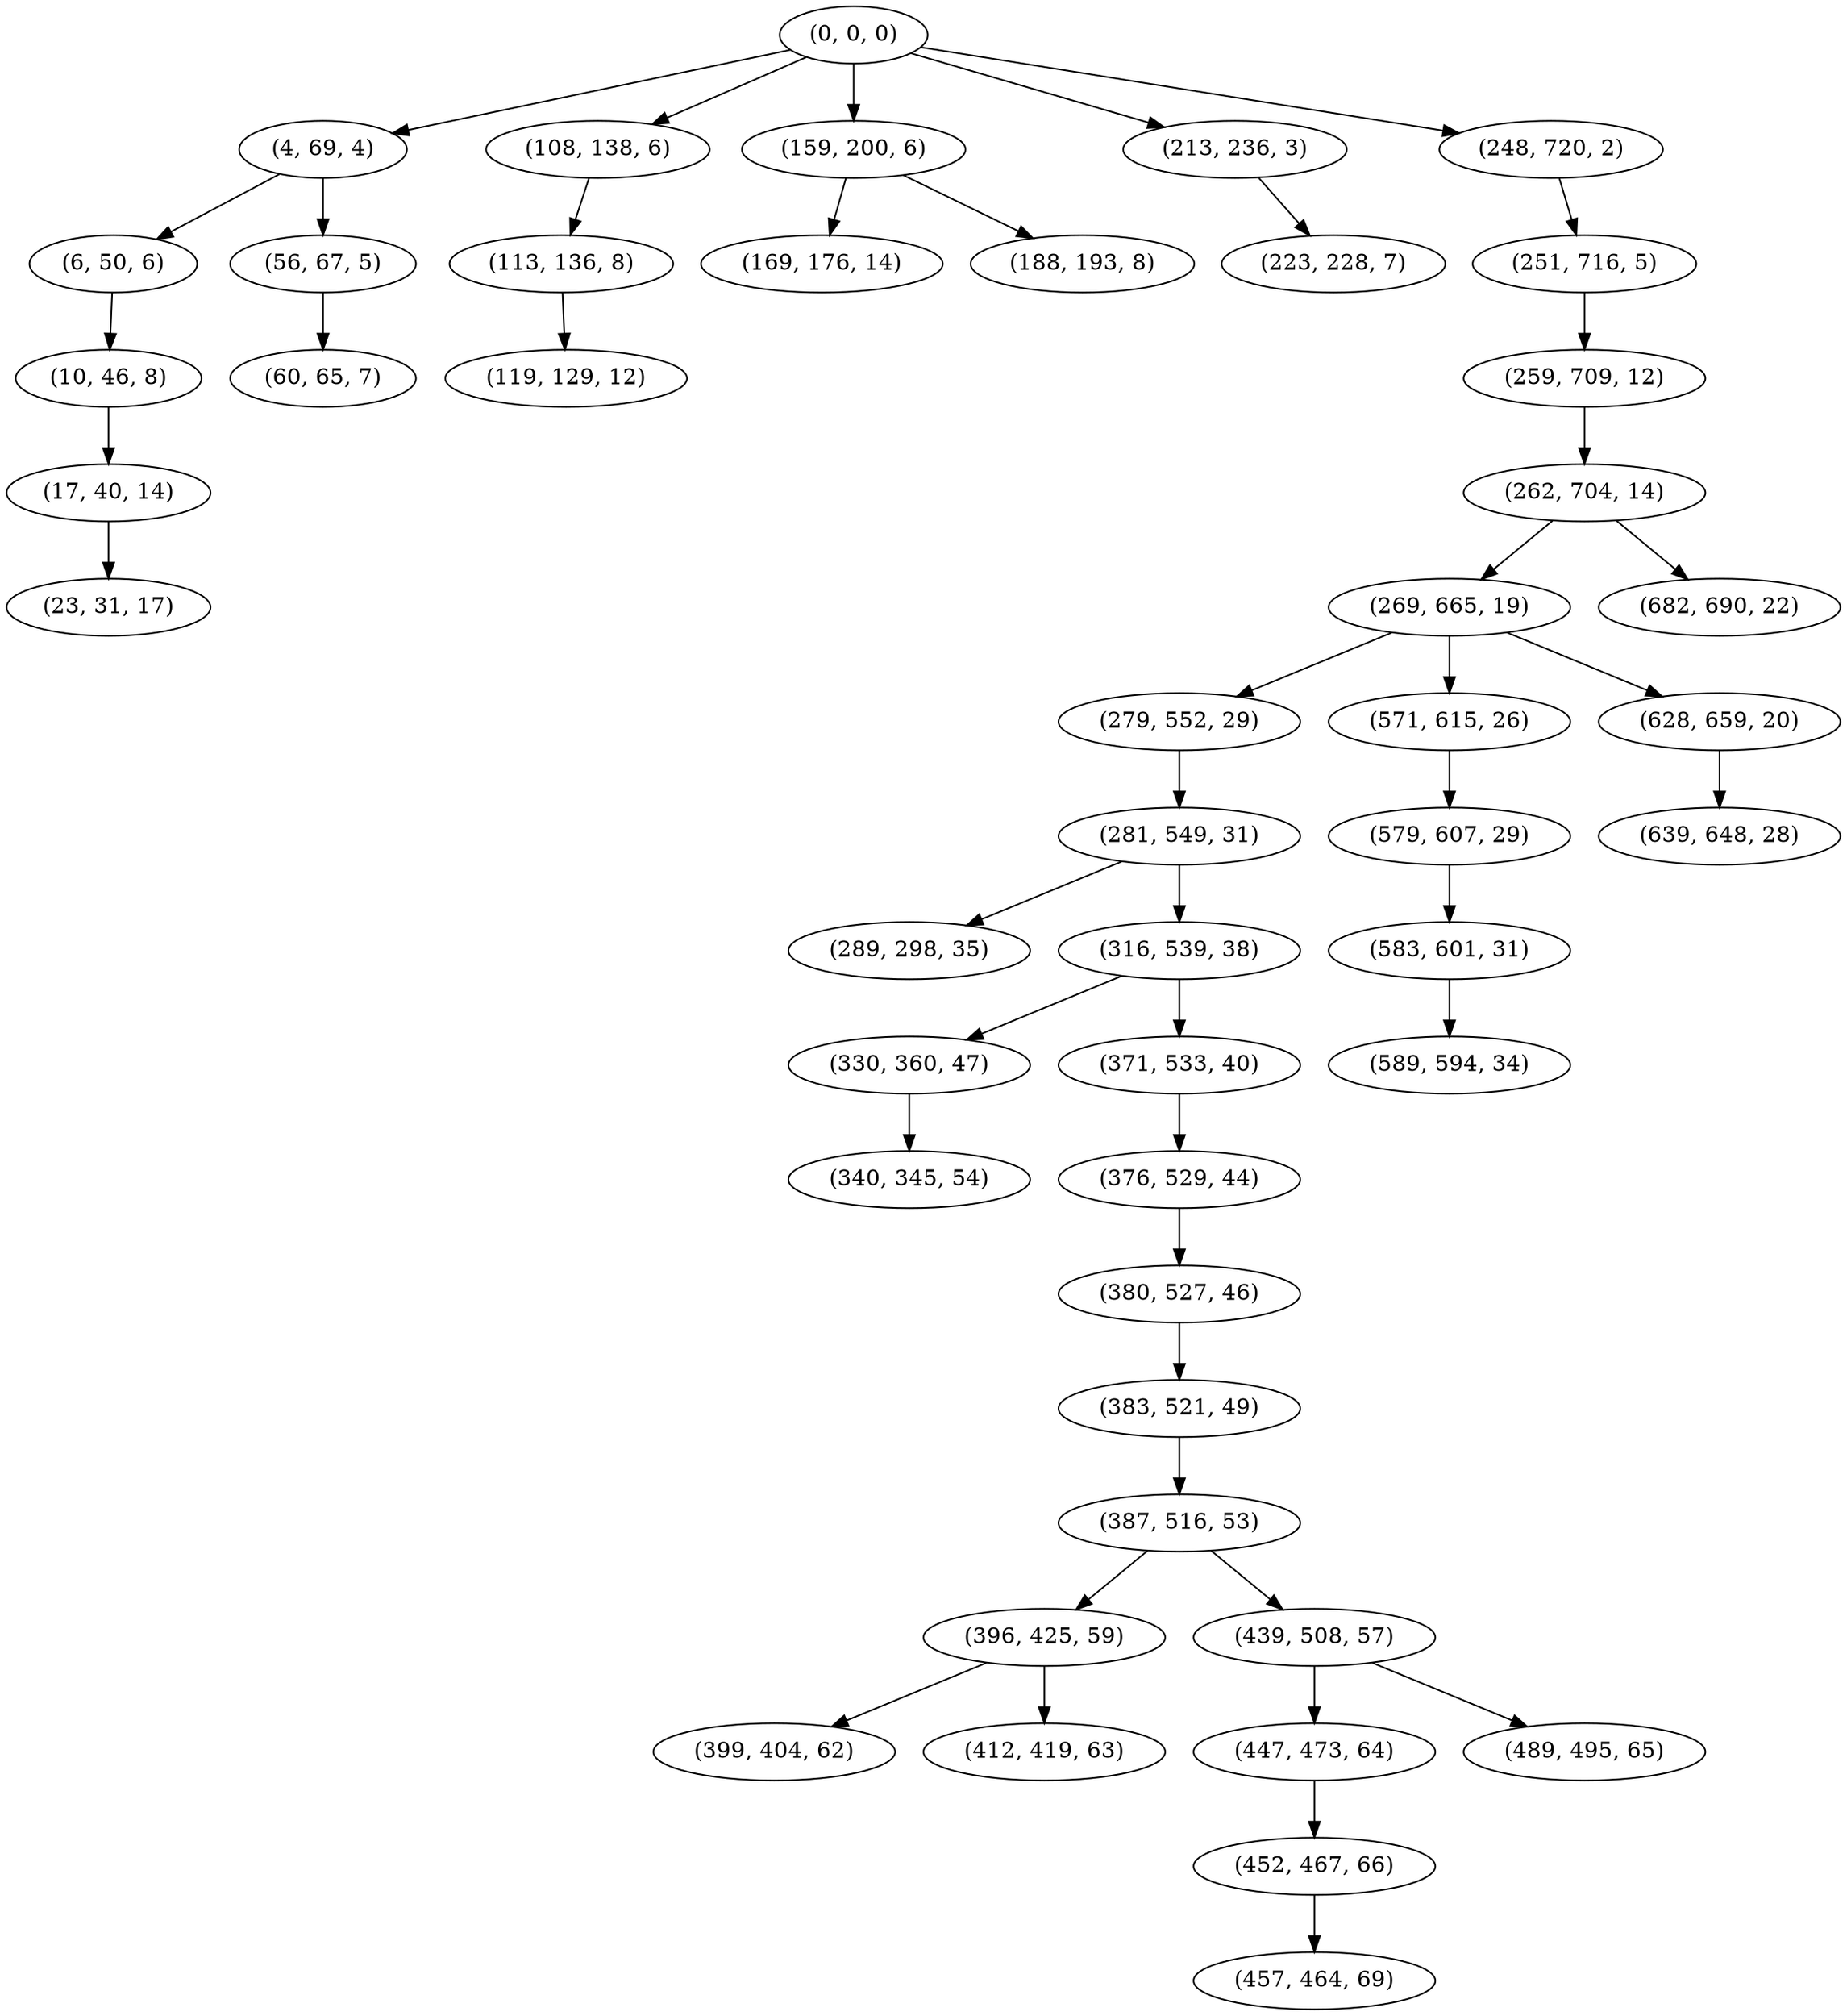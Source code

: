 digraph tree {
    "(0, 0, 0)";
    "(4, 69, 4)";
    "(6, 50, 6)";
    "(10, 46, 8)";
    "(17, 40, 14)";
    "(23, 31, 17)";
    "(56, 67, 5)";
    "(60, 65, 7)";
    "(108, 138, 6)";
    "(113, 136, 8)";
    "(119, 129, 12)";
    "(159, 200, 6)";
    "(169, 176, 14)";
    "(188, 193, 8)";
    "(213, 236, 3)";
    "(223, 228, 7)";
    "(248, 720, 2)";
    "(251, 716, 5)";
    "(259, 709, 12)";
    "(262, 704, 14)";
    "(269, 665, 19)";
    "(279, 552, 29)";
    "(281, 549, 31)";
    "(289, 298, 35)";
    "(316, 539, 38)";
    "(330, 360, 47)";
    "(340, 345, 54)";
    "(371, 533, 40)";
    "(376, 529, 44)";
    "(380, 527, 46)";
    "(383, 521, 49)";
    "(387, 516, 53)";
    "(396, 425, 59)";
    "(399, 404, 62)";
    "(412, 419, 63)";
    "(439, 508, 57)";
    "(447, 473, 64)";
    "(452, 467, 66)";
    "(457, 464, 69)";
    "(489, 495, 65)";
    "(571, 615, 26)";
    "(579, 607, 29)";
    "(583, 601, 31)";
    "(589, 594, 34)";
    "(628, 659, 20)";
    "(639, 648, 28)";
    "(682, 690, 22)";
    "(0, 0, 0)" -> "(4, 69, 4)";
    "(0, 0, 0)" -> "(108, 138, 6)";
    "(0, 0, 0)" -> "(159, 200, 6)";
    "(0, 0, 0)" -> "(213, 236, 3)";
    "(0, 0, 0)" -> "(248, 720, 2)";
    "(4, 69, 4)" -> "(6, 50, 6)";
    "(4, 69, 4)" -> "(56, 67, 5)";
    "(6, 50, 6)" -> "(10, 46, 8)";
    "(10, 46, 8)" -> "(17, 40, 14)";
    "(17, 40, 14)" -> "(23, 31, 17)";
    "(56, 67, 5)" -> "(60, 65, 7)";
    "(108, 138, 6)" -> "(113, 136, 8)";
    "(113, 136, 8)" -> "(119, 129, 12)";
    "(159, 200, 6)" -> "(169, 176, 14)";
    "(159, 200, 6)" -> "(188, 193, 8)";
    "(213, 236, 3)" -> "(223, 228, 7)";
    "(248, 720, 2)" -> "(251, 716, 5)";
    "(251, 716, 5)" -> "(259, 709, 12)";
    "(259, 709, 12)" -> "(262, 704, 14)";
    "(262, 704, 14)" -> "(269, 665, 19)";
    "(262, 704, 14)" -> "(682, 690, 22)";
    "(269, 665, 19)" -> "(279, 552, 29)";
    "(269, 665, 19)" -> "(571, 615, 26)";
    "(269, 665, 19)" -> "(628, 659, 20)";
    "(279, 552, 29)" -> "(281, 549, 31)";
    "(281, 549, 31)" -> "(289, 298, 35)";
    "(281, 549, 31)" -> "(316, 539, 38)";
    "(316, 539, 38)" -> "(330, 360, 47)";
    "(316, 539, 38)" -> "(371, 533, 40)";
    "(330, 360, 47)" -> "(340, 345, 54)";
    "(371, 533, 40)" -> "(376, 529, 44)";
    "(376, 529, 44)" -> "(380, 527, 46)";
    "(380, 527, 46)" -> "(383, 521, 49)";
    "(383, 521, 49)" -> "(387, 516, 53)";
    "(387, 516, 53)" -> "(396, 425, 59)";
    "(387, 516, 53)" -> "(439, 508, 57)";
    "(396, 425, 59)" -> "(399, 404, 62)";
    "(396, 425, 59)" -> "(412, 419, 63)";
    "(439, 508, 57)" -> "(447, 473, 64)";
    "(439, 508, 57)" -> "(489, 495, 65)";
    "(447, 473, 64)" -> "(452, 467, 66)";
    "(452, 467, 66)" -> "(457, 464, 69)";
    "(571, 615, 26)" -> "(579, 607, 29)";
    "(579, 607, 29)" -> "(583, 601, 31)";
    "(583, 601, 31)" -> "(589, 594, 34)";
    "(628, 659, 20)" -> "(639, 648, 28)";
}
